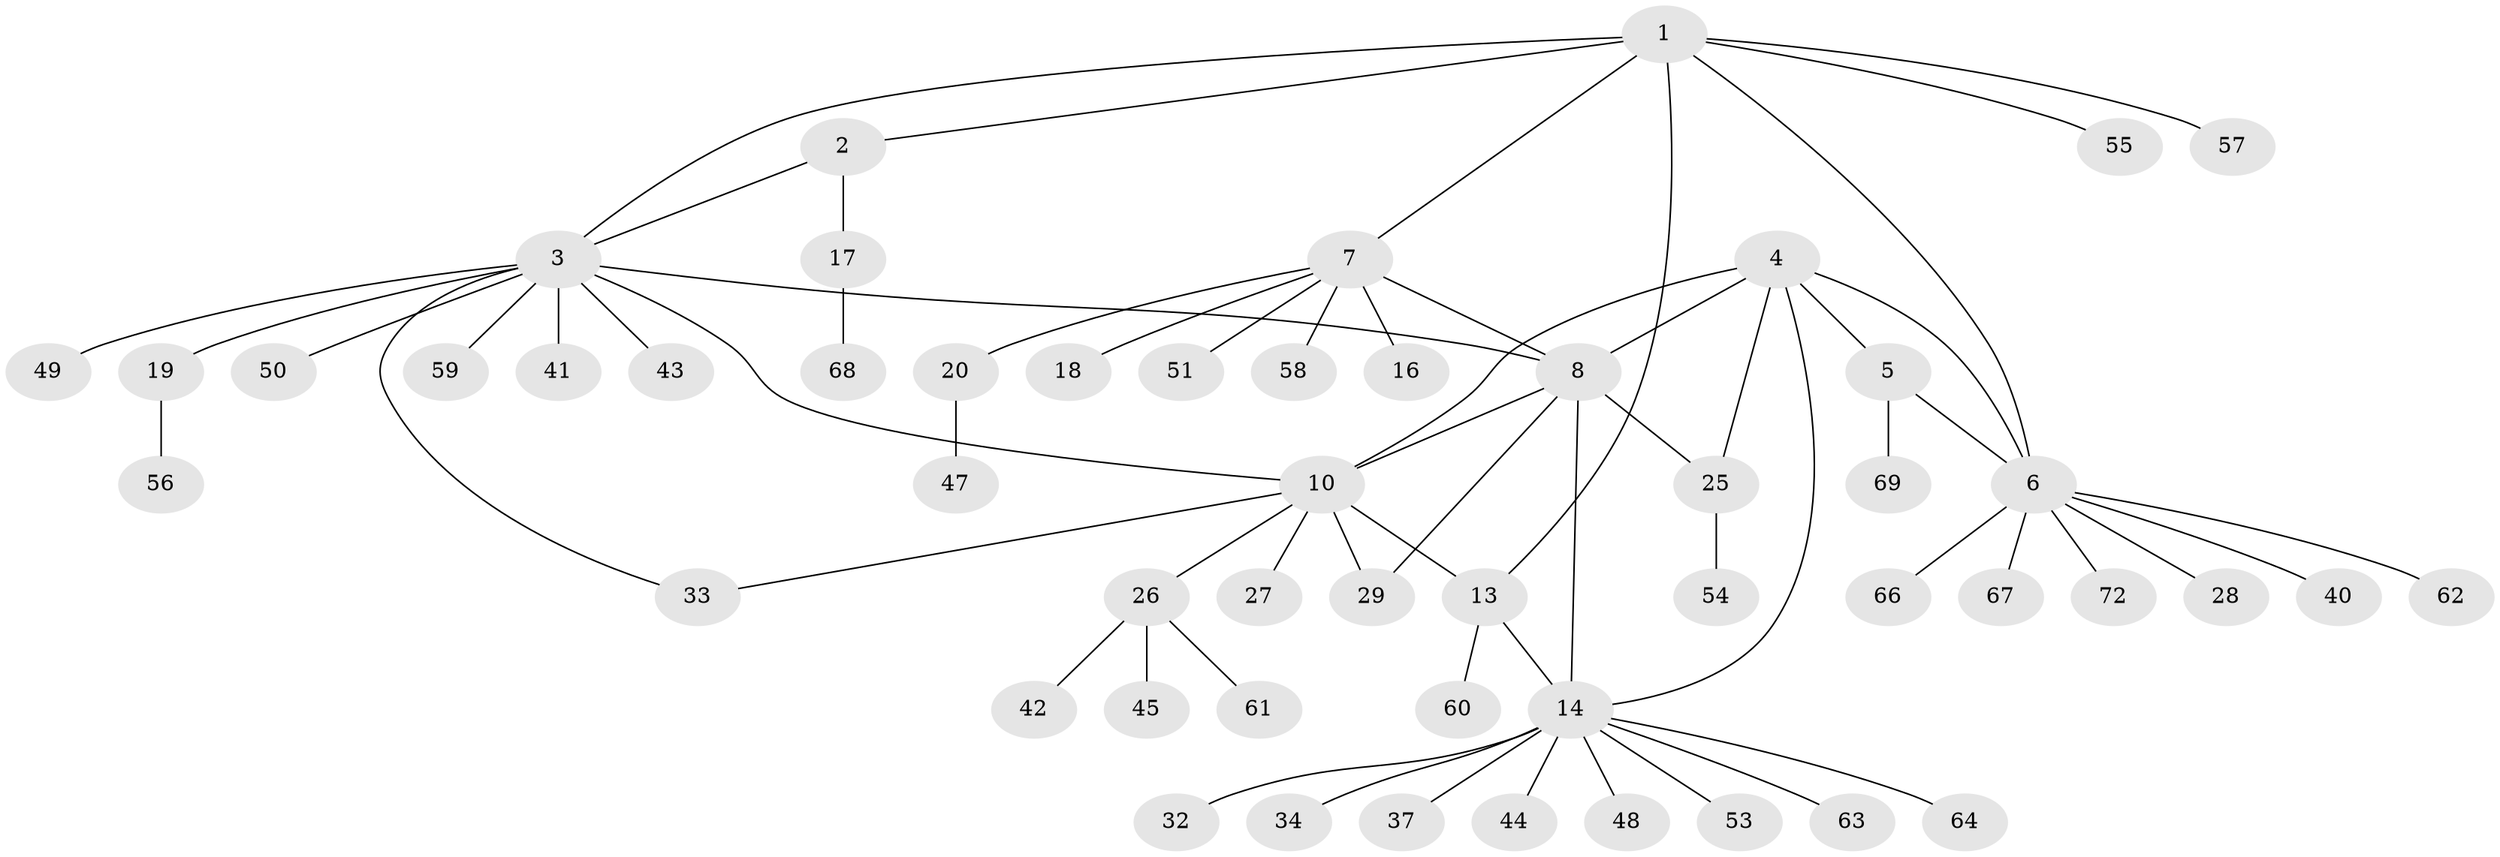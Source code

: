 // original degree distribution, {8: 0.027777777777777776, 4: 0.027777777777777776, 7: 0.041666666666666664, 6: 0.013888888888888888, 3: 0.09722222222222222, 9: 0.013888888888888888, 5: 0.05555555555555555, 11: 0.013888888888888888, 2: 0.09722222222222222, 1: 0.6111111111111112}
// Generated by graph-tools (version 1.1) at 2025/11/02/27/25 16:11:32]
// undirected, 53 vertices, 64 edges
graph export_dot {
graph [start="1"]
  node [color=gray90,style=filled];
  1 [super="+39"];
  2 [super="+22"];
  3 [super="+11"];
  4 [super="+38"];
  5 [super="+21"];
  6 [super="+24"];
  7 [super="+9"];
  8 [super="+12"];
  10 [super="+52"];
  13;
  14 [super="+15"];
  16 [super="+23"];
  17 [super="+65"];
  18 [super="+70"];
  19 [super="+36"];
  20 [super="+30"];
  25 [super="+35"];
  26 [super="+31"];
  27 [super="+46"];
  28;
  29;
  32;
  33;
  34;
  37;
  40;
  41;
  42;
  43;
  44;
  45;
  47;
  48;
  49;
  50;
  51;
  53;
  54;
  55;
  56;
  57;
  58 [super="+71"];
  59;
  60;
  61;
  62;
  63;
  64;
  66;
  67;
  68;
  69;
  72;
  1 -- 2;
  1 -- 3;
  1 -- 6;
  1 -- 7;
  1 -- 13;
  1 -- 55;
  1 -- 57;
  2 -- 3;
  2 -- 17;
  3 -- 19;
  3 -- 33;
  3 -- 43;
  3 -- 49;
  3 -- 50;
  3 -- 41;
  3 -- 10;
  3 -- 59;
  3 -- 8;
  4 -- 5;
  4 -- 6;
  4 -- 8;
  4 -- 10;
  4 -- 14;
  4 -- 25;
  5 -- 6;
  5 -- 69;
  6 -- 28;
  6 -- 67;
  6 -- 66;
  6 -- 40;
  6 -- 72;
  6 -- 62;
  7 -- 8 [weight=2];
  7 -- 16;
  7 -- 18;
  7 -- 20;
  7 -- 51;
  7 -- 58;
  8 -- 25;
  8 -- 29;
  8 -- 14;
  8 -- 10;
  10 -- 13;
  10 -- 26;
  10 -- 27;
  10 -- 29;
  10 -- 33;
  13 -- 14 [weight=2];
  13 -- 60;
  14 -- 63;
  14 -- 32;
  14 -- 64;
  14 -- 34;
  14 -- 37;
  14 -- 44;
  14 -- 48;
  14 -- 53;
  17 -- 68;
  19 -- 56;
  20 -- 47;
  25 -- 54;
  26 -- 42;
  26 -- 45;
  26 -- 61;
}
